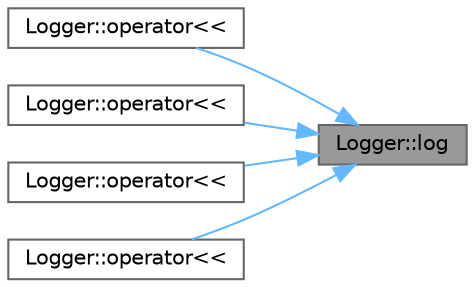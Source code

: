 digraph "Logger::log"
{
 // LATEX_PDF_SIZE
  bgcolor="transparent";
  edge [fontname=Helvetica,fontsize=10,labelfontname=Helvetica,labelfontsize=10];
  node [fontname=Helvetica,fontsize=10,shape=box,height=0.2,width=0.4];
  rankdir="RL";
  Node1 [id="Node000001",label="Logger::log",height=0.2,width=0.4,color="gray40", fillcolor="grey60", style="filled", fontcolor="black",tooltip="Log a message with a specific log level."];
  Node1 -> Node2 [id="edge1_Node000001_Node000002",dir="back",color="steelblue1",style="solid",tooltip=" "];
  Node2 [id="Node000002",label="Logger::operator\<\<",height=0.2,width=0.4,color="grey40", fillcolor="white", style="filled",URL="$classLogger.html#af5ad544b52a74e4c49c756c43e732e1e",tooltip="Overload the << operator to log C-style string messages."];
  Node1 -> Node3 [id="edge2_Node000001_Node000003",dir="back",color="steelblue1",style="solid",tooltip=" "];
  Node3 [id="Node000003",label="Logger::operator\<\<",height=0.2,width=0.4,color="grey40", fillcolor="white", style="filled",URL="$classLogger.html#a013212d2d5fc33db285551c5daa88699",tooltip="Overload the << operator to log integer values."];
  Node1 -> Node4 [id="edge3_Node000001_Node000004",dir="back",color="steelblue1",style="solid",tooltip=" "];
  Node4 [id="Node000004",label="Logger::operator\<\<",height=0.2,width=0.4,color="grey40", fillcolor="white", style="filled",URL="$classLogger.html#a7a4ccab079ff737cef378ab1d93843ca",tooltip="Overload the << operator to log string messages."];
  Node1 -> Node5 [id="edge4_Node000001_Node000005",dir="back",color="steelblue1",style="solid",tooltip=" "];
  Node5 [id="Node000005",label="Logger::operator\<\<",height=0.2,width=0.4,color="grey40", fillcolor="white", style="filled",URL="$classLogger.html#a3beaddadd6d051539029a08ceec9faa6",tooltip="Overload the << operator to handle manipulators (like std::endl)."];
}
